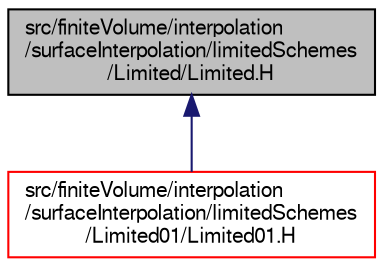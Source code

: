digraph "src/finiteVolume/interpolation/surfaceInterpolation/limitedSchemes/Limited/Limited.H"
{
  bgcolor="transparent";
  edge [fontname="FreeSans",fontsize="10",labelfontname="FreeSans",labelfontsize="10"];
  node [fontname="FreeSans",fontsize="10",shape=record];
  Node46 [label="src/finiteVolume/interpolation\l/surfaceInterpolation/limitedSchemes\l/Limited/Limited.H",height=0.2,width=0.4,color="black", fillcolor="grey75", style="filled", fontcolor="black"];
  Node46 -> Node47 [dir="back",color="midnightblue",fontsize="10",style="solid",fontname="FreeSans"];
  Node47 [label="src/finiteVolume/interpolation\l/surfaceInterpolation/limitedSchemes\l/Limited01/Limited01.H",height=0.2,width=0.4,color="red",URL="$a03917.html"];
}

